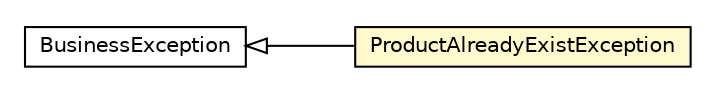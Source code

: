 #!/usr/local/bin/dot
#
# Class diagram 
# Generated by UMLGraph version 5.1 (http://www.umlgraph.org/)
#

digraph G {
	edge [fontname="Helvetica",fontsize=10,labelfontname="Helvetica",labelfontsize=10];
	node [fontname="Helvetica",fontsize=10,shape=plaintext];
	nodesep=0.25;
	ranksep=0.5;
	rankdir=LR;
	// com.inn.headstartdemo.exceptions.application.BusinessException
	c19602 [label=<<table title="com.inn.headstartdemo.exceptions.application.BusinessException" border="0" cellborder="1" cellspacing="0" cellpadding="2" port="p" href="./BusinessException.html">
		<tr><td><table border="0" cellspacing="0" cellpadding="1">
<tr><td align="center" balign="center"> BusinessException </td></tr>
		</table></td></tr>
		</table>>, fontname="Helvetica", fontcolor="black", fontsize=10.0];
	// com.inn.headstartdemo.exceptions.application.ProductAlreadyExistException
	c19612 [label=<<table title="com.inn.headstartdemo.exceptions.application.ProductAlreadyExistException" border="0" cellborder="1" cellspacing="0" cellpadding="2" port="p" bgcolor="lemonChiffon" href="./ProductAlreadyExistException.html">
		<tr><td><table border="0" cellspacing="0" cellpadding="1">
<tr><td align="center" balign="center"> ProductAlreadyExistException </td></tr>
		</table></td></tr>
		</table>>, fontname="Helvetica", fontcolor="black", fontsize=10.0];
	//com.inn.headstartdemo.exceptions.application.ProductAlreadyExistException extends com.inn.headstartdemo.exceptions.application.BusinessException
	c19602:p -> c19612:p [dir=back,arrowtail=empty];
}

